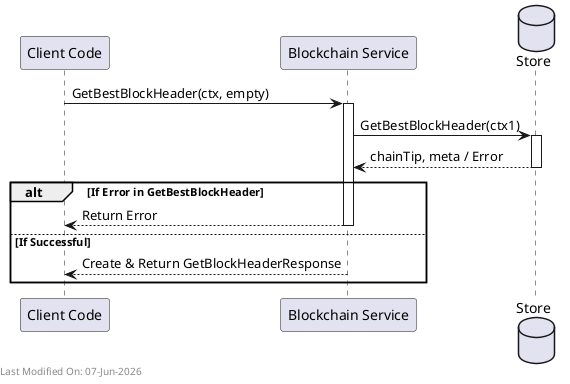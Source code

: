 
@startuml
participant "Client Code" as Client
participant "Blockchain Service" as Service
database "Store" as Store

Client -> Service: GetBestBlockHeader(ctx, empty)
activate Service

Service -> Store: GetBestBlockHeader(ctx1)
activate Store
Store --> Service: chainTip, meta / Error
deactivate Store

alt If Error in GetBestBlockHeader
    Service --> Client: Return Error
    deactivate Service
else If Successful
    Service --> Client: Create & Return GetBlockHeaderResponse
end

deactivate Service

left footer Last Modified On: %date("dd-MMM-yyyy")

@enduml
